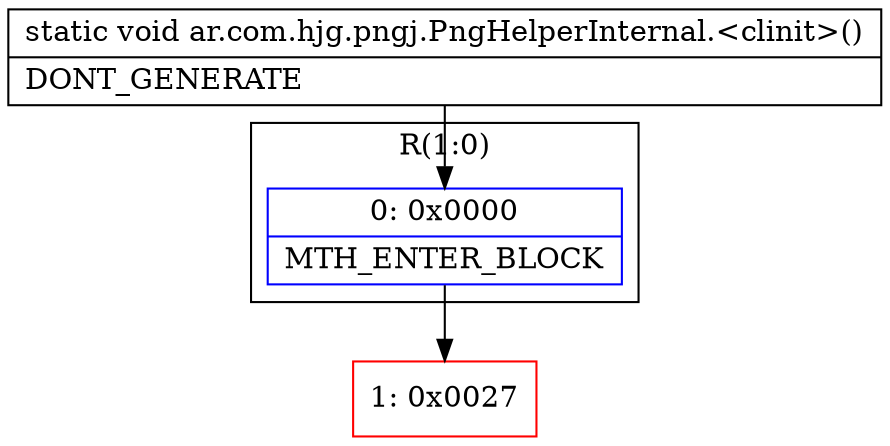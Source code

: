 digraph "CFG forar.com.hjg.pngj.PngHelperInternal.\<clinit\>()V" {
subgraph cluster_Region_1269349844 {
label = "R(1:0)";
node [shape=record,color=blue];
Node_0 [shape=record,label="{0\:\ 0x0000|MTH_ENTER_BLOCK\l}"];
}
Node_1 [shape=record,color=red,label="{1\:\ 0x0027}"];
MethodNode[shape=record,label="{static void ar.com.hjg.pngj.PngHelperInternal.\<clinit\>()  | DONT_GENERATE\l}"];
MethodNode -> Node_0;
Node_0 -> Node_1;
}

